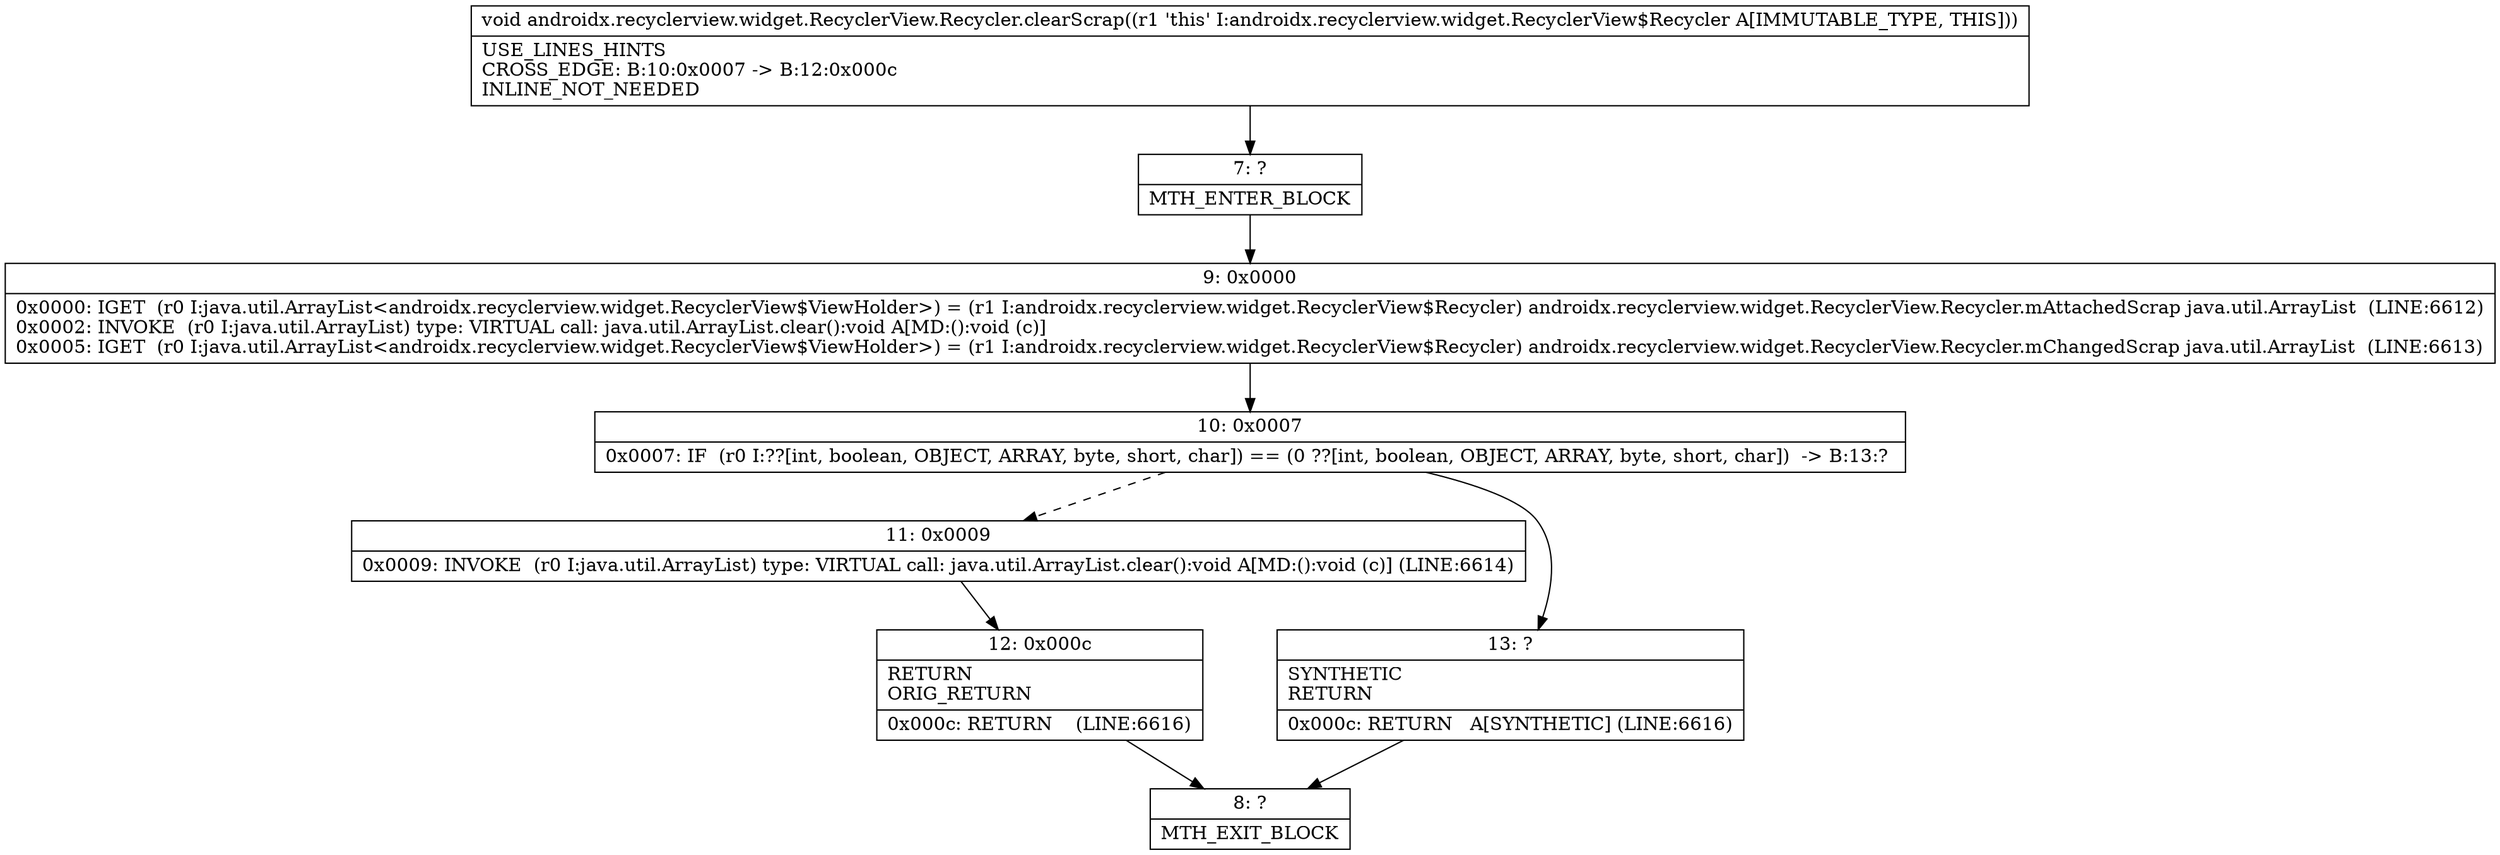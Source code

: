 digraph "CFG forandroidx.recyclerview.widget.RecyclerView.Recycler.clearScrap()V" {
Node_7 [shape=record,label="{7\:\ ?|MTH_ENTER_BLOCK\l}"];
Node_9 [shape=record,label="{9\:\ 0x0000|0x0000: IGET  (r0 I:java.util.ArrayList\<androidx.recyclerview.widget.RecyclerView$ViewHolder\>) = (r1 I:androidx.recyclerview.widget.RecyclerView$Recycler) androidx.recyclerview.widget.RecyclerView.Recycler.mAttachedScrap java.util.ArrayList  (LINE:6612)\l0x0002: INVOKE  (r0 I:java.util.ArrayList) type: VIRTUAL call: java.util.ArrayList.clear():void A[MD:():void (c)]\l0x0005: IGET  (r0 I:java.util.ArrayList\<androidx.recyclerview.widget.RecyclerView$ViewHolder\>) = (r1 I:androidx.recyclerview.widget.RecyclerView$Recycler) androidx.recyclerview.widget.RecyclerView.Recycler.mChangedScrap java.util.ArrayList  (LINE:6613)\l}"];
Node_10 [shape=record,label="{10\:\ 0x0007|0x0007: IF  (r0 I:??[int, boolean, OBJECT, ARRAY, byte, short, char]) == (0 ??[int, boolean, OBJECT, ARRAY, byte, short, char])  \-\> B:13:? \l}"];
Node_11 [shape=record,label="{11\:\ 0x0009|0x0009: INVOKE  (r0 I:java.util.ArrayList) type: VIRTUAL call: java.util.ArrayList.clear():void A[MD:():void (c)] (LINE:6614)\l}"];
Node_12 [shape=record,label="{12\:\ 0x000c|RETURN\lORIG_RETURN\l|0x000c: RETURN    (LINE:6616)\l}"];
Node_8 [shape=record,label="{8\:\ ?|MTH_EXIT_BLOCK\l}"];
Node_13 [shape=record,label="{13\:\ ?|SYNTHETIC\lRETURN\l|0x000c: RETURN   A[SYNTHETIC] (LINE:6616)\l}"];
MethodNode[shape=record,label="{void androidx.recyclerview.widget.RecyclerView.Recycler.clearScrap((r1 'this' I:androidx.recyclerview.widget.RecyclerView$Recycler A[IMMUTABLE_TYPE, THIS]))  | USE_LINES_HINTS\lCROSS_EDGE: B:10:0x0007 \-\> B:12:0x000c\lINLINE_NOT_NEEDED\l}"];
MethodNode -> Node_7;Node_7 -> Node_9;
Node_9 -> Node_10;
Node_10 -> Node_11[style=dashed];
Node_10 -> Node_13;
Node_11 -> Node_12;
Node_12 -> Node_8;
Node_13 -> Node_8;
}

